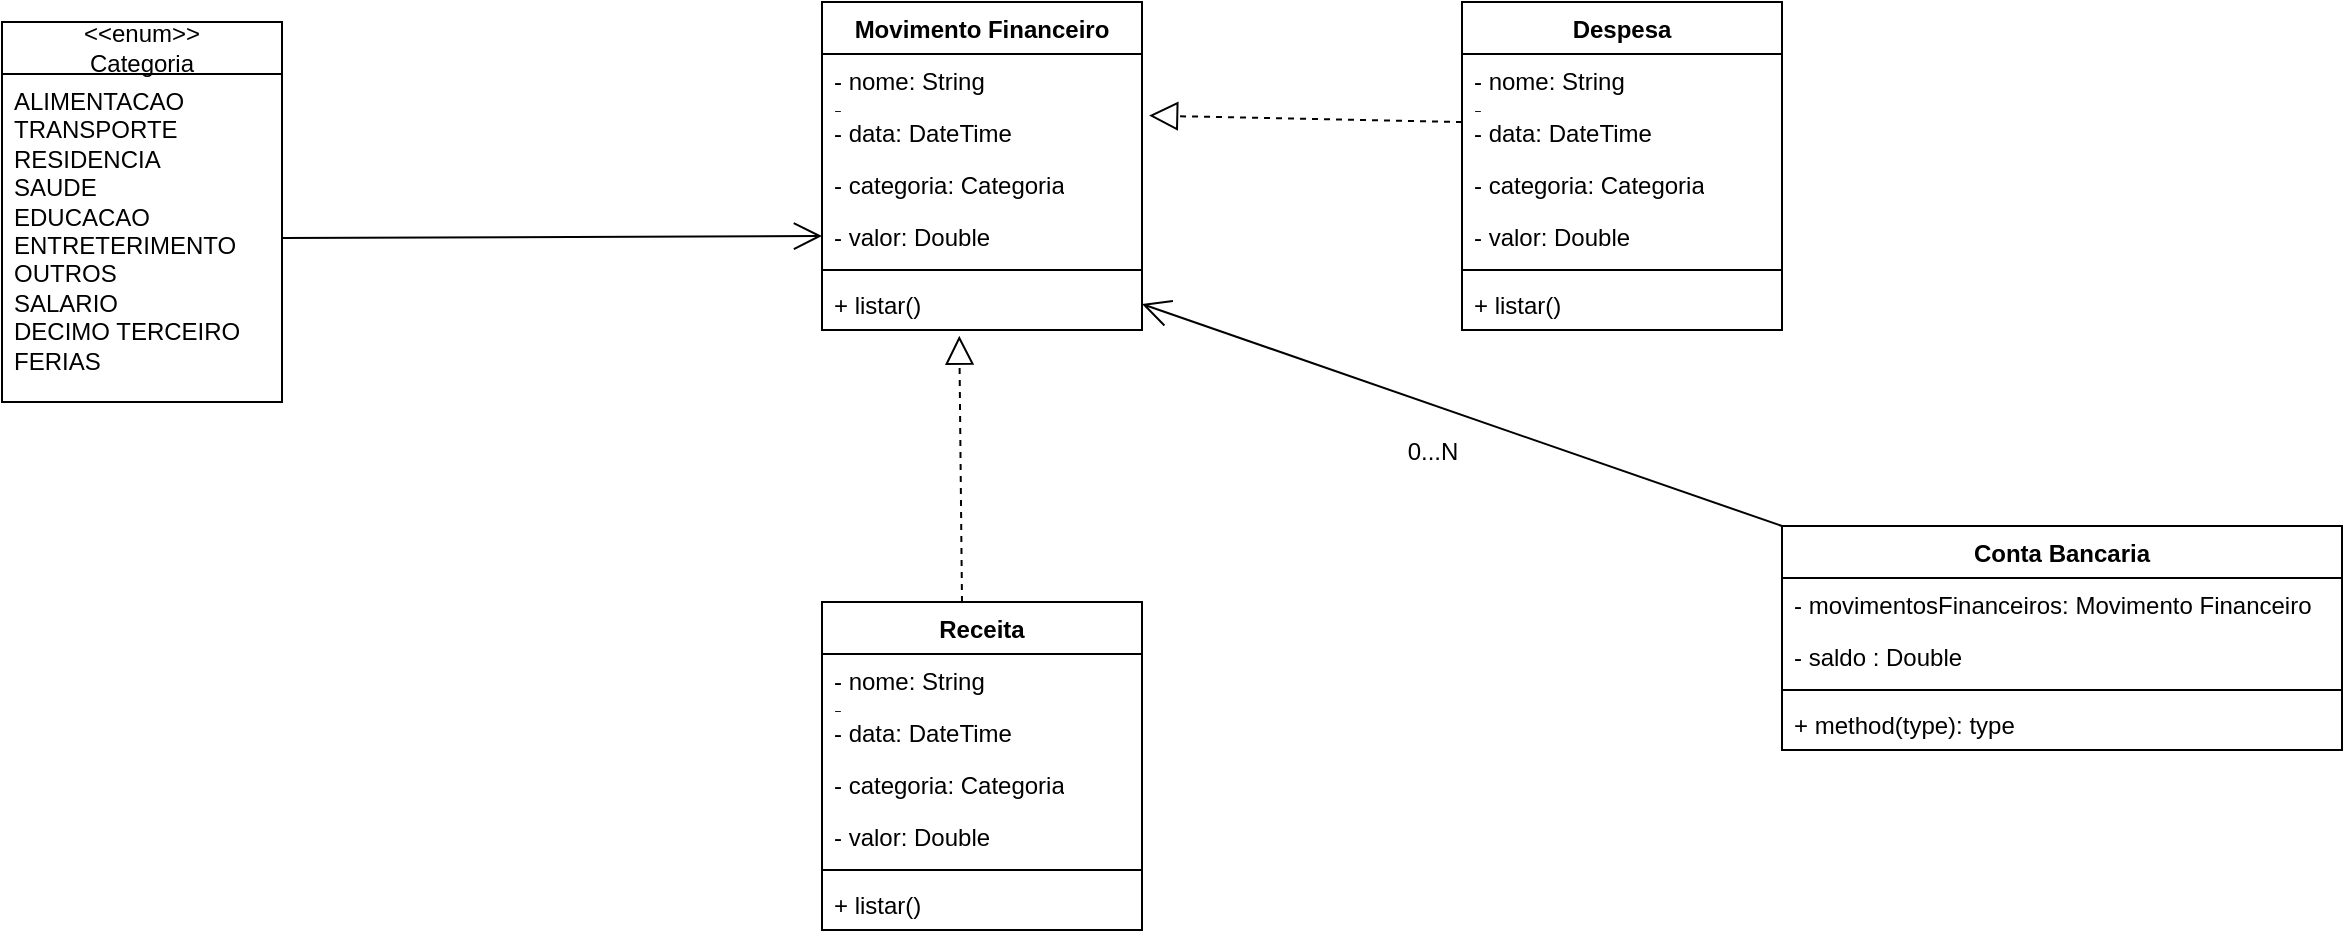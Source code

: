 <mxfile version="24.8.4">
  <diagram name="Página-1" id="FVwrxcMarxFZA_P7wZ8Z">
    <mxGraphModel dx="3571" dy="614" grid="1" gridSize="10" guides="1" tooltips="1" connect="1" arrows="1" fold="1" page="1" pageScale="1" pageWidth="2336" pageHeight="1654" math="0" shadow="0">
      <root>
        <mxCell id="0" />
        <mxCell id="1" parent="0" />
        <mxCell id="Ak3fFNP_pfBnttDMiMBa-2" value="Movimento Financeiro" style="swimlane;fontStyle=1;align=center;verticalAlign=top;childLayout=stackLayout;horizontal=1;startSize=26;horizontalStack=0;resizeParent=1;resizeParentMax=0;resizeLast=0;collapsible=1;marginBottom=0;whiteSpace=wrap;html=1;" vertex="1" parent="1">
          <mxGeometry x="220" y="110" width="160" height="164" as="geometry" />
        </mxCell>
        <mxCell id="Ak3fFNP_pfBnttDMiMBa-3" value="- nome: String&lt;div&gt;-&lt;/div&gt;" style="text;strokeColor=none;fillColor=none;align=left;verticalAlign=top;spacingLeft=4;spacingRight=4;overflow=hidden;rotatable=0;points=[[0,0.5],[1,0.5]];portConstraint=eastwest;whiteSpace=wrap;html=1;" vertex="1" parent="Ak3fFNP_pfBnttDMiMBa-2">
          <mxGeometry y="26" width="160" height="26" as="geometry" />
        </mxCell>
        <mxCell id="Ak3fFNP_pfBnttDMiMBa-6" value="- data: DateTime" style="text;strokeColor=none;fillColor=none;align=left;verticalAlign=top;spacingLeft=4;spacingRight=4;overflow=hidden;rotatable=0;points=[[0,0.5],[1,0.5]];portConstraint=eastwest;whiteSpace=wrap;html=1;" vertex="1" parent="Ak3fFNP_pfBnttDMiMBa-2">
          <mxGeometry y="52" width="160" height="26" as="geometry" />
        </mxCell>
        <mxCell id="Ak3fFNP_pfBnttDMiMBa-7" value="- categoria: Categoria" style="text;strokeColor=none;fillColor=none;align=left;verticalAlign=top;spacingLeft=4;spacingRight=4;overflow=hidden;rotatable=0;points=[[0,0.5],[1,0.5]];portConstraint=eastwest;whiteSpace=wrap;html=1;" vertex="1" parent="Ak3fFNP_pfBnttDMiMBa-2">
          <mxGeometry y="78" width="160" height="26" as="geometry" />
        </mxCell>
        <mxCell id="Ak3fFNP_pfBnttDMiMBa-8" value="- valor: Double" style="text;strokeColor=none;fillColor=none;align=left;verticalAlign=top;spacingLeft=4;spacingRight=4;overflow=hidden;rotatable=0;points=[[0,0.5],[1,0.5]];portConstraint=eastwest;whiteSpace=wrap;html=1;" vertex="1" parent="Ak3fFNP_pfBnttDMiMBa-2">
          <mxGeometry y="104" width="160" height="26" as="geometry" />
        </mxCell>
        <mxCell id="Ak3fFNP_pfBnttDMiMBa-4" value="" style="line;strokeWidth=1;fillColor=none;align=left;verticalAlign=middle;spacingTop=-1;spacingLeft=3;spacingRight=3;rotatable=0;labelPosition=right;points=[];portConstraint=eastwest;strokeColor=inherit;" vertex="1" parent="Ak3fFNP_pfBnttDMiMBa-2">
          <mxGeometry y="130" width="160" height="8" as="geometry" />
        </mxCell>
        <mxCell id="Ak3fFNP_pfBnttDMiMBa-5" value="+ listar()" style="text;strokeColor=none;fillColor=none;align=left;verticalAlign=top;spacingLeft=4;spacingRight=4;overflow=hidden;rotatable=0;points=[[0,0.5],[1,0.5]];portConstraint=eastwest;whiteSpace=wrap;html=1;" vertex="1" parent="Ak3fFNP_pfBnttDMiMBa-2">
          <mxGeometry y="138" width="160" height="26" as="geometry" />
        </mxCell>
        <mxCell id="Ak3fFNP_pfBnttDMiMBa-13" value="Despesa" style="swimlane;fontStyle=1;align=center;verticalAlign=top;childLayout=stackLayout;horizontal=1;startSize=26;horizontalStack=0;resizeParent=1;resizeParentMax=0;resizeLast=0;collapsible=1;marginBottom=0;whiteSpace=wrap;html=1;" vertex="1" parent="1">
          <mxGeometry x="540" y="110" width="160" height="164" as="geometry" />
        </mxCell>
        <mxCell id="Ak3fFNP_pfBnttDMiMBa-14" value="- nome: String&lt;div&gt;-&lt;/div&gt;" style="text;strokeColor=none;fillColor=none;align=left;verticalAlign=top;spacingLeft=4;spacingRight=4;overflow=hidden;rotatable=0;points=[[0,0.5],[1,0.5]];portConstraint=eastwest;whiteSpace=wrap;html=1;" vertex="1" parent="Ak3fFNP_pfBnttDMiMBa-13">
          <mxGeometry y="26" width="160" height="26" as="geometry" />
        </mxCell>
        <mxCell id="Ak3fFNP_pfBnttDMiMBa-23" value="" style="endArrow=block;dashed=1;endFill=0;endSize=12;html=1;rounded=0;entryX=1.022;entryY=0.185;entryDx=0;entryDy=0;entryPerimeter=0;" edge="1" parent="Ak3fFNP_pfBnttDMiMBa-13" target="Ak3fFNP_pfBnttDMiMBa-6">
          <mxGeometry width="160" relative="1" as="geometry">
            <mxPoint y="60" as="sourcePoint" />
            <mxPoint x="160" y="60" as="targetPoint" />
          </mxGeometry>
        </mxCell>
        <mxCell id="Ak3fFNP_pfBnttDMiMBa-15" value="- data: DateTime" style="text;strokeColor=none;fillColor=none;align=left;verticalAlign=top;spacingLeft=4;spacingRight=4;overflow=hidden;rotatable=0;points=[[0,0.5],[1,0.5]];portConstraint=eastwest;whiteSpace=wrap;html=1;" vertex="1" parent="Ak3fFNP_pfBnttDMiMBa-13">
          <mxGeometry y="52" width="160" height="26" as="geometry" />
        </mxCell>
        <mxCell id="Ak3fFNP_pfBnttDMiMBa-16" value="- categoria: Categoria" style="text;strokeColor=none;fillColor=none;align=left;verticalAlign=top;spacingLeft=4;spacingRight=4;overflow=hidden;rotatable=0;points=[[0,0.5],[1,0.5]];portConstraint=eastwest;whiteSpace=wrap;html=1;" vertex="1" parent="Ak3fFNP_pfBnttDMiMBa-13">
          <mxGeometry y="78" width="160" height="26" as="geometry" />
        </mxCell>
        <mxCell id="Ak3fFNP_pfBnttDMiMBa-17" value="- valor: Double" style="text;strokeColor=none;fillColor=none;align=left;verticalAlign=top;spacingLeft=4;spacingRight=4;overflow=hidden;rotatable=0;points=[[0,0.5],[1,0.5]];portConstraint=eastwest;whiteSpace=wrap;html=1;" vertex="1" parent="Ak3fFNP_pfBnttDMiMBa-13">
          <mxGeometry y="104" width="160" height="26" as="geometry" />
        </mxCell>
        <mxCell id="Ak3fFNP_pfBnttDMiMBa-18" value="" style="line;strokeWidth=1;fillColor=none;align=left;verticalAlign=middle;spacingTop=-1;spacingLeft=3;spacingRight=3;rotatable=0;labelPosition=right;points=[];portConstraint=eastwest;strokeColor=inherit;" vertex="1" parent="Ak3fFNP_pfBnttDMiMBa-13">
          <mxGeometry y="130" width="160" height="8" as="geometry" />
        </mxCell>
        <mxCell id="Ak3fFNP_pfBnttDMiMBa-19" value="+ listar()&lt;div&gt;&lt;br&gt;&lt;/div&gt;" style="text;strokeColor=none;fillColor=none;align=left;verticalAlign=top;spacingLeft=4;spacingRight=4;overflow=hidden;rotatable=0;points=[[0,0.5],[1,0.5]];portConstraint=eastwest;whiteSpace=wrap;html=1;" vertex="1" parent="Ak3fFNP_pfBnttDMiMBa-13">
          <mxGeometry y="138" width="160" height="26" as="geometry" />
        </mxCell>
        <mxCell id="Ak3fFNP_pfBnttDMiMBa-24" value="Receita" style="swimlane;fontStyle=1;align=center;verticalAlign=top;childLayout=stackLayout;horizontal=1;startSize=26;horizontalStack=0;resizeParent=1;resizeParentMax=0;resizeLast=0;collapsible=1;marginBottom=0;whiteSpace=wrap;html=1;" vertex="1" parent="1">
          <mxGeometry x="220" y="410" width="160" height="164" as="geometry" />
        </mxCell>
        <mxCell id="Ak3fFNP_pfBnttDMiMBa-31" value="" style="endArrow=block;dashed=1;endFill=0;endSize=12;html=1;rounded=0;entryX=0.429;entryY=1.11;entryDx=0;entryDy=0;entryPerimeter=0;" edge="1" parent="Ak3fFNP_pfBnttDMiMBa-24" target="Ak3fFNP_pfBnttDMiMBa-5">
          <mxGeometry width="160" relative="1" as="geometry">
            <mxPoint x="70" as="sourcePoint" />
            <mxPoint x="230" as="targetPoint" />
          </mxGeometry>
        </mxCell>
        <mxCell id="Ak3fFNP_pfBnttDMiMBa-25" value="- nome: String&lt;div&gt;-&lt;/div&gt;" style="text;strokeColor=none;fillColor=none;align=left;verticalAlign=top;spacingLeft=4;spacingRight=4;overflow=hidden;rotatable=0;points=[[0,0.5],[1,0.5]];portConstraint=eastwest;whiteSpace=wrap;html=1;" vertex="1" parent="Ak3fFNP_pfBnttDMiMBa-24">
          <mxGeometry y="26" width="160" height="26" as="geometry" />
        </mxCell>
        <mxCell id="Ak3fFNP_pfBnttDMiMBa-26" value="- data: DateTime" style="text;strokeColor=none;fillColor=none;align=left;verticalAlign=top;spacingLeft=4;spacingRight=4;overflow=hidden;rotatable=0;points=[[0,0.5],[1,0.5]];portConstraint=eastwest;whiteSpace=wrap;html=1;" vertex="1" parent="Ak3fFNP_pfBnttDMiMBa-24">
          <mxGeometry y="52" width="160" height="26" as="geometry" />
        </mxCell>
        <mxCell id="Ak3fFNP_pfBnttDMiMBa-27" value="- categoria: Categoria" style="text;strokeColor=none;fillColor=none;align=left;verticalAlign=top;spacingLeft=4;spacingRight=4;overflow=hidden;rotatable=0;points=[[0,0.5],[1,0.5]];portConstraint=eastwest;whiteSpace=wrap;html=1;" vertex="1" parent="Ak3fFNP_pfBnttDMiMBa-24">
          <mxGeometry y="78" width="160" height="26" as="geometry" />
        </mxCell>
        <mxCell id="Ak3fFNP_pfBnttDMiMBa-28" value="- valor: Double" style="text;strokeColor=none;fillColor=none;align=left;verticalAlign=top;spacingLeft=4;spacingRight=4;overflow=hidden;rotatable=0;points=[[0,0.5],[1,0.5]];portConstraint=eastwest;whiteSpace=wrap;html=1;" vertex="1" parent="Ak3fFNP_pfBnttDMiMBa-24">
          <mxGeometry y="104" width="160" height="26" as="geometry" />
        </mxCell>
        <mxCell id="Ak3fFNP_pfBnttDMiMBa-29" value="" style="line;strokeWidth=1;fillColor=none;align=left;verticalAlign=middle;spacingTop=-1;spacingLeft=3;spacingRight=3;rotatable=0;labelPosition=right;points=[];portConstraint=eastwest;strokeColor=inherit;" vertex="1" parent="Ak3fFNP_pfBnttDMiMBa-24">
          <mxGeometry y="130" width="160" height="8" as="geometry" />
        </mxCell>
        <mxCell id="Ak3fFNP_pfBnttDMiMBa-30" value="+ listar()" style="text;strokeColor=none;fillColor=none;align=left;verticalAlign=top;spacingLeft=4;spacingRight=4;overflow=hidden;rotatable=0;points=[[0,0.5],[1,0.5]];portConstraint=eastwest;whiteSpace=wrap;html=1;" vertex="1" parent="Ak3fFNP_pfBnttDMiMBa-24">
          <mxGeometry y="138" width="160" height="26" as="geometry" />
        </mxCell>
        <mxCell id="Ak3fFNP_pfBnttDMiMBa-32" value="&amp;lt;&amp;lt;enum&amp;gt;&amp;gt;&lt;div&gt;Categoria&lt;/div&gt;" style="swimlane;fontStyle=0;childLayout=stackLayout;horizontal=1;startSize=26;fillColor=none;horizontalStack=0;resizeParent=1;resizeParentMax=0;resizeLast=0;collapsible=1;marginBottom=0;whiteSpace=wrap;html=1;" vertex="1" parent="1">
          <mxGeometry x="-190" y="120" width="140" height="190" as="geometry" />
        </mxCell>
        <mxCell id="Ak3fFNP_pfBnttDMiMBa-33" value="ALIMENTACAO&lt;div&gt;TRANSPORTE&lt;/div&gt;&lt;div&gt;RESIDENCIA&lt;/div&gt;&lt;div&gt;SAUDE&lt;/div&gt;&lt;div&gt;EDUCACAO&lt;/div&gt;&lt;div&gt;ENTRETERIMENTO&lt;/div&gt;&lt;div&gt;OUTROS&lt;/div&gt;&lt;div&gt;SALARIO&lt;/div&gt;&lt;div&gt;DECIMO TERCEIRO&lt;/div&gt;&lt;div&gt;FERIAS&lt;/div&gt;&lt;div&gt;&lt;br&gt;&lt;/div&gt;" style="text;strokeColor=none;fillColor=none;align=left;verticalAlign=top;spacingLeft=4;spacingRight=4;overflow=hidden;rotatable=0;points=[[0,0.5],[1,0.5]];portConstraint=eastwest;whiteSpace=wrap;html=1;" vertex="1" parent="Ak3fFNP_pfBnttDMiMBa-32">
          <mxGeometry y="26" width="140" height="164" as="geometry" />
        </mxCell>
        <mxCell id="Ak3fFNP_pfBnttDMiMBa-42" value="" style="endArrow=open;endFill=1;endSize=12;html=1;rounded=0;exitX=1;exitY=0.5;exitDx=0;exitDy=0;" edge="1" parent="1" source="Ak3fFNP_pfBnttDMiMBa-33">
          <mxGeometry width="160" relative="1" as="geometry">
            <mxPoint x="510" y="260" as="sourcePoint" />
            <mxPoint x="220" y="227" as="targetPoint" />
          </mxGeometry>
        </mxCell>
        <mxCell id="Ak3fFNP_pfBnttDMiMBa-43" value="Conta Bancaria" style="swimlane;fontStyle=1;align=center;verticalAlign=top;childLayout=stackLayout;horizontal=1;startSize=26;horizontalStack=0;resizeParent=1;resizeParentMax=0;resizeLast=0;collapsible=1;marginBottom=0;whiteSpace=wrap;html=1;" vertex="1" parent="1">
          <mxGeometry x="700" y="372" width="280" height="112" as="geometry" />
        </mxCell>
        <mxCell id="Ak3fFNP_pfBnttDMiMBa-44" value="- movimentosFinanceiros: Movimento Financeiro&lt;div&gt;&lt;br&gt;&lt;/div&gt;" style="text;strokeColor=none;fillColor=none;align=left;verticalAlign=top;spacingLeft=4;spacingRight=4;overflow=hidden;rotatable=0;points=[[0,0.5],[1,0.5]];portConstraint=eastwest;whiteSpace=wrap;html=1;" vertex="1" parent="Ak3fFNP_pfBnttDMiMBa-43">
          <mxGeometry y="26" width="280" height="26" as="geometry" />
        </mxCell>
        <mxCell id="Ak3fFNP_pfBnttDMiMBa-49" value="&lt;div&gt;- saldo : Double&lt;/div&gt;" style="text;strokeColor=none;fillColor=none;align=left;verticalAlign=top;spacingLeft=4;spacingRight=4;overflow=hidden;rotatable=0;points=[[0,0.5],[1,0.5]];portConstraint=eastwest;whiteSpace=wrap;html=1;" vertex="1" parent="Ak3fFNP_pfBnttDMiMBa-43">
          <mxGeometry y="52" width="280" height="26" as="geometry" />
        </mxCell>
        <mxCell id="Ak3fFNP_pfBnttDMiMBa-45" value="" style="line;strokeWidth=1;fillColor=none;align=left;verticalAlign=middle;spacingTop=-1;spacingLeft=3;spacingRight=3;rotatable=0;labelPosition=right;points=[];portConstraint=eastwest;strokeColor=inherit;" vertex="1" parent="Ak3fFNP_pfBnttDMiMBa-43">
          <mxGeometry y="78" width="280" height="8" as="geometry" />
        </mxCell>
        <mxCell id="Ak3fFNP_pfBnttDMiMBa-46" value="+ method(type): type" style="text;strokeColor=none;fillColor=none;align=left;verticalAlign=top;spacingLeft=4;spacingRight=4;overflow=hidden;rotatable=0;points=[[0,0.5],[1,0.5]];portConstraint=eastwest;whiteSpace=wrap;html=1;" vertex="1" parent="Ak3fFNP_pfBnttDMiMBa-43">
          <mxGeometry y="86" width="280" height="26" as="geometry" />
        </mxCell>
        <mxCell id="Ak3fFNP_pfBnttDMiMBa-47" value="" style="endArrow=open;endFill=1;endSize=12;html=1;rounded=0;exitX=0;exitY=0;exitDx=0;exitDy=0;entryX=1;entryY=0.5;entryDx=0;entryDy=0;" edge="1" parent="1" source="Ak3fFNP_pfBnttDMiMBa-43" target="Ak3fFNP_pfBnttDMiMBa-5">
          <mxGeometry width="160" relative="1" as="geometry">
            <mxPoint x="510" y="430" as="sourcePoint" />
            <mxPoint x="610" y="360" as="targetPoint" />
          </mxGeometry>
        </mxCell>
        <mxCell id="Ak3fFNP_pfBnttDMiMBa-48" value="0...N" style="text;html=1;align=center;verticalAlign=middle;resizable=0;points=[];autosize=1;strokeColor=none;fillColor=none;rotation=0;" vertex="1" parent="1">
          <mxGeometry x="500" y="320" width="50" height="30" as="geometry" />
        </mxCell>
      </root>
    </mxGraphModel>
  </diagram>
</mxfile>
